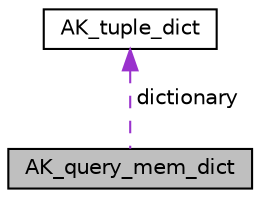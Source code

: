 digraph "AK_query_mem_dict"
{
 // LATEX_PDF_SIZE
  bgcolor="transparent";
  edge [fontname="Helvetica",fontsize="10",labelfontname="Helvetica",labelfontsize="10"];
  node [fontname="Helvetica",fontsize="10",shape=record];
  Node1 [label="AK_query_mem_dict",height=0.2,width=0.4,color="black", fillcolor="grey75", style="filled", fontcolor="black",tooltip="Structure that defines global query memory for data dictionaries."];
  Node2 -> Node1 [dir="back",color="darkorchid3",fontsize="10",style="dashed",label=" dictionary" ,fontname="Helvetica"];
  Node2 [label="AK_tuple_dict",height=0.2,width=0.4,color="black",URL="$structAK__tuple__dict.html",tooltip="Structure that defines a mapping in a header of an object to the actual entries (data)...."];
}
